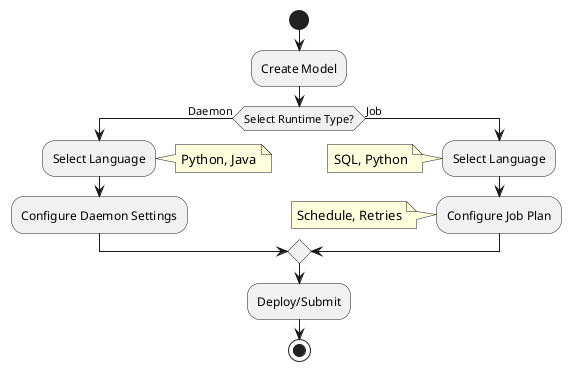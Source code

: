 @startuml
start

:Create Model;

if (Select Runtime Type?) then (Daemon)
    :Select Language;
    note right: Python, Java
    :Configure Daemon Settings;
else (Job)
    :Select Language;
    note left: SQL, Python
    :Configure Job Plan;
    note left: Schedule, Retries
endif

:Deploy/Submit;

stop
@enduml